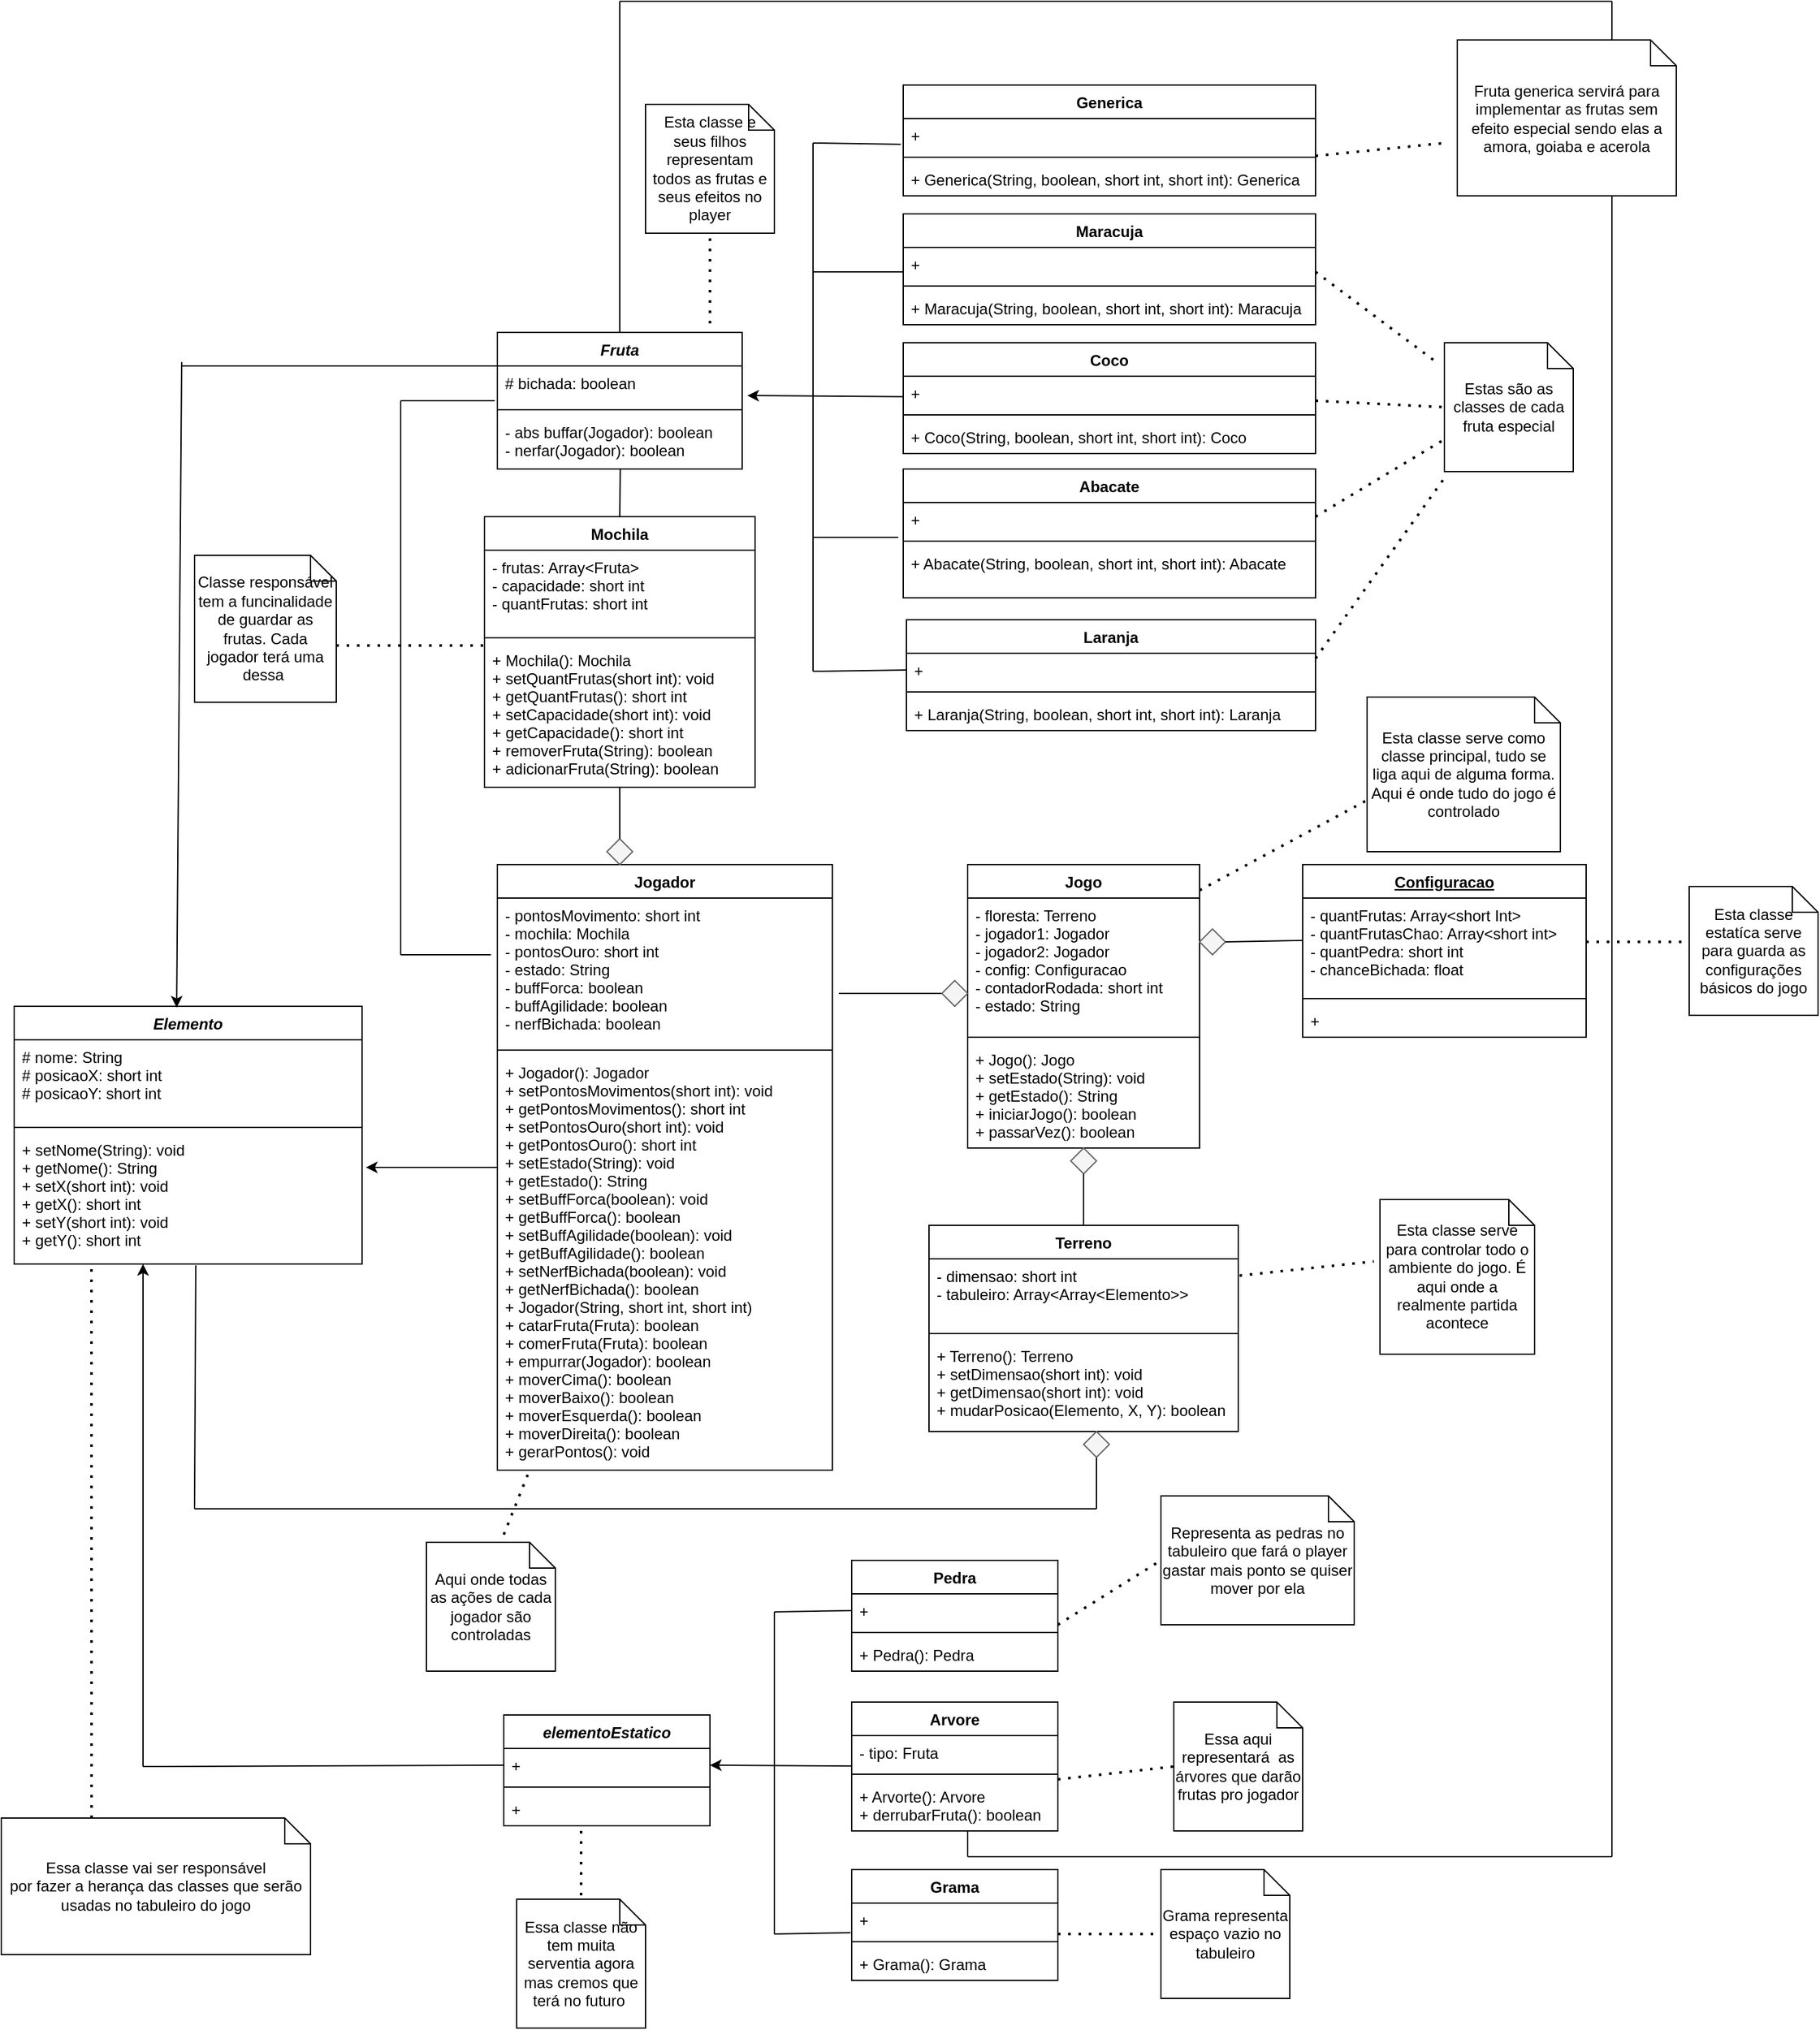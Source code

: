 <mxfile>
    <diagram id="F8j4rF9d0ZWt-DiKnH3v" name="Page-1">
        <mxGraphModel dx="1138" dy="1081" grid="1" gridSize="10" guides="1" tooltips="1" connect="1" arrows="1" fold="1" page="1" pageScale="1" pageWidth="2400" pageHeight="2400" math="0" shadow="0">
            <root>
                <mxCell id="0"/>
                <mxCell id="1" parent="0"/>
                <mxCell id="2" value="Fruta&#10;" style="swimlane;fontStyle=3;align=center;verticalAlign=top;childLayout=stackLayout;horizontal=1;startSize=26;horizontalStack=0;resizeParent=1;resizeParentMax=0;resizeLast=0;collapsible=1;marginBottom=0;" parent="1" vertex="1">
                    <mxGeometry x="395" y="287" width="190" height="106" as="geometry"/>
                </mxCell>
                <mxCell id="3" value="# bichada: boolean" style="text;strokeColor=none;fillColor=none;align=left;verticalAlign=top;spacingLeft=4;spacingRight=4;overflow=hidden;rotatable=0;points=[[0,0.5],[1,0.5]];portConstraint=eastwest;" parent="2" vertex="1">
                    <mxGeometry y="26" width="190" height="30" as="geometry"/>
                </mxCell>
                <mxCell id="4" value="" style="line;strokeWidth=1;fillColor=none;align=left;verticalAlign=middle;spacingTop=-1;spacingLeft=3;spacingRight=3;rotatable=0;labelPosition=right;points=[];portConstraint=eastwest;strokeColor=inherit;" parent="2" vertex="1">
                    <mxGeometry y="56" width="190" height="8" as="geometry"/>
                </mxCell>
                <mxCell id="5" value="- abs buffar(Jogador): boolean&#10;- nerfar(Jogador): boolean" style="text;strokeColor=none;fillColor=none;align=left;verticalAlign=top;spacingLeft=4;spacingRight=4;overflow=hidden;rotatable=0;points=[[0,0.5],[1,0.5]];portConstraint=eastwest;" parent="2" vertex="1">
                    <mxGeometry y="64" width="190" height="42" as="geometry"/>
                </mxCell>
                <mxCell id="6" value="elementoEstatico" style="swimlane;fontStyle=3;align=center;verticalAlign=top;childLayout=stackLayout;horizontal=1;startSize=26;horizontalStack=0;resizeParent=1;resizeParentMax=0;resizeLast=0;collapsible=1;marginBottom=0;" parent="1" vertex="1">
                    <mxGeometry x="400" y="1360" width="160" height="86" as="geometry"/>
                </mxCell>
                <mxCell id="7" value="+ " style="text;strokeColor=none;fillColor=none;align=left;verticalAlign=top;spacingLeft=4;spacingRight=4;overflow=hidden;rotatable=0;points=[[0,0.5],[1,0.5]];portConstraint=eastwest;" parent="6" vertex="1">
                    <mxGeometry y="26" width="160" height="26" as="geometry"/>
                </mxCell>
                <mxCell id="8" value="" style="line;strokeWidth=1;fillColor=none;align=left;verticalAlign=middle;spacingTop=-1;spacingLeft=3;spacingRight=3;rotatable=0;labelPosition=right;points=[];portConstraint=eastwest;strokeColor=inherit;" parent="6" vertex="1">
                    <mxGeometry y="52" width="160" height="8" as="geometry"/>
                </mxCell>
                <mxCell id="9" value="+ " style="text;strokeColor=none;fillColor=none;align=left;verticalAlign=top;spacingLeft=4;spacingRight=4;overflow=hidden;rotatable=0;points=[[0,0.5],[1,0.5]];portConstraint=eastwest;" parent="6" vertex="1">
                    <mxGeometry y="60" width="160" height="26" as="geometry"/>
                </mxCell>
                <mxCell id="105" style="edgeStyle=none;html=1;entryX=1.011;entryY=0.265;entryDx=0;entryDy=0;entryPerimeter=0;" parent="1" source="10" target="92" edge="1">
                    <mxGeometry relative="1" as="geometry"/>
                </mxCell>
                <mxCell id="10" value="Jogador&#10;" style="swimlane;fontStyle=1;align=center;verticalAlign=top;childLayout=stackLayout;horizontal=1;startSize=26;horizontalStack=0;resizeParent=1;resizeParentMax=0;resizeLast=0;collapsible=1;marginBottom=0;" parent="1" vertex="1">
                    <mxGeometry x="395" y="700" width="260" height="470" as="geometry"/>
                </mxCell>
                <mxCell id="11" value="- pontosMovimento: short int&#10;- mochila: Mochila&#10;- pontosOuro: short int&#10;- estado: String&#10;- buffForca: boolean&#10;- buffAgilidade: boolean&#10;- nerfBichada: boolean" style="text;strokeColor=none;fillColor=none;align=left;verticalAlign=top;spacingLeft=4;spacingRight=4;overflow=hidden;rotatable=0;points=[[0,0.5],[1,0.5]];portConstraint=eastwest;" parent="10" vertex="1">
                    <mxGeometry y="26" width="260" height="114" as="geometry"/>
                </mxCell>
                <mxCell id="12" value="" style="line;strokeWidth=1;fillColor=none;align=left;verticalAlign=middle;spacingTop=-1;spacingLeft=3;spacingRight=3;rotatable=0;labelPosition=right;points=[];portConstraint=eastwest;strokeColor=inherit;" parent="10" vertex="1">
                    <mxGeometry y="140" width="260" height="8" as="geometry"/>
                </mxCell>
                <mxCell id="13" value="+ Jogador(): Jogador&#10;+ setPontosMovimentos(short int): void &#10;+ getPontosMovimentos(): short int&#10;+ setPontosOuro(short int): void&#10;+ getPontosOuro(): short int&#10;+ setEstado(String): void&#10;+ getEstado(): String&#10;+ setBuffForca(boolean): void&#10;+ getBuffForca(): boolean&#10;+ setBuffAgilidade(boolean): void&#10;+ getBuffAgilidade(): boolean&#10;+ setNerfBichada(boolean): void&#10;+ getNerfBichada(): boolean&#10;+ Jogador(String, short int, short int)&#10;+ catarFruta(Fruta): boolean&#10;+ comerFruta(Fruta): boolean&#10;+ empurrar(Jogador): boolean&#10;+ moverCima(): boolean&#10;+ moverBaixo(): boolean&#10;+ moverEsquerda(): boolean&#10;+ moverDireita(): boolean&#10;+ gerarPontos(): void&#10;" style="text;strokeColor=none;fillColor=none;align=left;verticalAlign=top;spacingLeft=4;spacingRight=4;overflow=hidden;rotatable=0;points=[[0,0.5],[1,0.5]];portConstraint=eastwest;" parent="10" vertex="1">
                    <mxGeometry y="148" width="260" height="322" as="geometry"/>
                </mxCell>
                <mxCell id="14" value="Jogo" style="swimlane;fontStyle=1;align=center;verticalAlign=top;childLayout=stackLayout;horizontal=1;startSize=26;horizontalStack=0;resizeParent=1;resizeParentMax=0;resizeLast=0;collapsible=1;marginBottom=0;" parent="1" vertex="1">
                    <mxGeometry x="760" y="700" width="180" height="220" as="geometry"/>
                </mxCell>
                <mxCell id="15" value="- floresta: Terreno&#10;- jogador1: Jogador&#10;- jogador2: Jogador&#10;- config: Configuracao&#10;- contadorRodada: short int&#10;- estado: String" style="text;strokeColor=none;fillColor=none;align=left;verticalAlign=top;spacingLeft=4;spacingRight=4;overflow=hidden;rotatable=0;points=[[0,0.5],[1,0.5]];portConstraint=eastwest;" parent="14" vertex="1">
                    <mxGeometry y="26" width="180" height="104" as="geometry"/>
                </mxCell>
                <mxCell id="16" value="" style="line;strokeWidth=1;fillColor=none;align=left;verticalAlign=middle;spacingTop=-1;spacingLeft=3;spacingRight=3;rotatable=0;labelPosition=right;points=[];portConstraint=eastwest;strokeColor=inherit;" parent="14" vertex="1">
                    <mxGeometry y="130" width="180" height="8" as="geometry"/>
                </mxCell>
                <mxCell id="17" value="+ Jogo(): Jogo&#10;+ setEstado(String): void &#10;+ getEstado(): String&#10;+ iniciarJogo(): boolean&#10;+ passarVez(): boolean" style="text;strokeColor=none;fillColor=none;align=left;verticalAlign=top;spacingLeft=4;spacingRight=4;overflow=hidden;rotatable=0;points=[[0,0.5],[1,0.5]];portConstraint=eastwest;" parent="14" vertex="1">
                    <mxGeometry y="138" width="180" height="82" as="geometry"/>
                </mxCell>
                <mxCell id="18" value="Terreno" style="swimlane;fontStyle=1;align=center;verticalAlign=top;childLayout=stackLayout;horizontal=1;startSize=26;horizontalStack=0;resizeParent=1;resizeParentMax=0;resizeLast=0;collapsible=1;marginBottom=0;" parent="1" vertex="1">
                    <mxGeometry x="730" y="980" width="240" height="160" as="geometry"/>
                </mxCell>
                <mxCell id="19" value="- dimensao: short int&#10;- tabuleiro: Array&lt;Array&lt;Elemento&gt;&gt;&#10;&#10;" style="text;strokeColor=none;fillColor=none;align=left;verticalAlign=top;spacingLeft=4;spacingRight=4;overflow=hidden;rotatable=0;points=[[0,0.5],[1,0.5]];portConstraint=eastwest;" parent="18" vertex="1">
                    <mxGeometry y="26" width="240" height="54" as="geometry"/>
                </mxCell>
                <mxCell id="20" value="" style="line;strokeWidth=1;fillColor=none;align=left;verticalAlign=middle;spacingTop=-1;spacingLeft=3;spacingRight=3;rotatable=0;labelPosition=right;points=[];portConstraint=eastwest;strokeColor=inherit;" parent="18" vertex="1">
                    <mxGeometry y="80" width="240" height="8" as="geometry"/>
                </mxCell>
                <mxCell id="21" value="+ Terreno(): Terreno&#10;+ setDimensao(short int): void&#10;+ getDimensao(short int): void&#10;+ mudarPosicao(Elemento, X, Y): boolean" style="text;strokeColor=none;fillColor=none;align=left;verticalAlign=top;spacingLeft=4;spacingRight=4;overflow=hidden;rotatable=0;points=[[0,0.5],[1,0.5]];portConstraint=eastwest;" parent="18" vertex="1">
                    <mxGeometry y="88" width="240" height="72" as="geometry"/>
                </mxCell>
                <mxCell id="28" value="Maracuja" style="swimlane;fontStyle=1;align=center;verticalAlign=top;childLayout=stackLayout;horizontal=1;startSize=26;horizontalStack=0;resizeParent=1;resizeParentMax=0;resizeLast=0;collapsible=1;marginBottom=0;" parent="1" vertex="1">
                    <mxGeometry x="710" y="195" width="320" height="86" as="geometry"/>
                </mxCell>
                <mxCell id="29" value="+ " style="text;strokeColor=none;fillColor=none;align=left;verticalAlign=top;spacingLeft=4;spacingRight=4;overflow=hidden;rotatable=0;points=[[0,0.5],[1,0.5]];portConstraint=eastwest;" parent="28" vertex="1">
                    <mxGeometry y="26" width="320" height="26" as="geometry"/>
                </mxCell>
                <mxCell id="30" value="" style="line;strokeWidth=1;fillColor=none;align=left;verticalAlign=middle;spacingTop=-1;spacingLeft=3;spacingRight=3;rotatable=0;labelPosition=right;points=[];portConstraint=eastwest;strokeColor=inherit;" parent="28" vertex="1">
                    <mxGeometry y="52" width="320" height="8" as="geometry"/>
                </mxCell>
                <mxCell id="31" value="+ Maracuja(String, boolean, short int, short int): Maracuja" style="text;strokeColor=none;fillColor=none;align=left;verticalAlign=top;spacingLeft=4;spacingRight=4;overflow=hidden;rotatable=0;points=[[0,0.5],[1,0.5]];portConstraint=eastwest;" parent="28" vertex="1">
                    <mxGeometry y="60" width="320" height="26" as="geometry"/>
                </mxCell>
                <mxCell id="93" style="edgeStyle=none;html=1;entryX=1.021;entryY=0.767;entryDx=0;entryDy=0;entryPerimeter=0;" parent="1" source="32" target="3" edge="1">
                    <mxGeometry relative="1" as="geometry"/>
                </mxCell>
                <mxCell id="32" value="Coco" style="swimlane;fontStyle=1;align=center;verticalAlign=top;childLayout=stackLayout;horizontal=1;startSize=26;horizontalStack=0;resizeParent=1;resizeParentMax=0;resizeLast=0;collapsible=1;marginBottom=0;" parent="1" vertex="1">
                    <mxGeometry x="710" y="295" width="320" height="86" as="geometry"/>
                </mxCell>
                <mxCell id="33" value="+ " style="text;strokeColor=none;fillColor=none;align=left;verticalAlign=top;spacingLeft=4;spacingRight=4;overflow=hidden;rotatable=0;points=[[0,0.5],[1,0.5]];portConstraint=eastwest;" parent="32" vertex="1">
                    <mxGeometry y="26" width="320" height="26" as="geometry"/>
                </mxCell>
                <mxCell id="34" value="" style="line;strokeWidth=1;fillColor=none;align=left;verticalAlign=middle;spacingTop=-1;spacingLeft=3;spacingRight=3;rotatable=0;labelPosition=right;points=[];portConstraint=eastwest;strokeColor=inherit;" parent="32" vertex="1">
                    <mxGeometry y="52" width="320" height="8" as="geometry"/>
                </mxCell>
                <mxCell id="35" value="+ Coco(String, boolean, short int, short int): Coco" style="text;strokeColor=none;fillColor=none;align=left;verticalAlign=top;spacingLeft=4;spacingRight=4;overflow=hidden;rotatable=0;points=[[0,0.5],[1,0.5]];portConstraint=eastwest;" parent="32" vertex="1">
                    <mxGeometry y="60" width="320" height="26" as="geometry"/>
                </mxCell>
                <mxCell id="36" value="Abacate" style="swimlane;fontStyle=1;align=center;verticalAlign=top;childLayout=stackLayout;horizontal=1;startSize=26;horizontalStack=0;resizeParent=1;resizeParentMax=0;resizeLast=0;collapsible=1;marginBottom=0;" parent="1" vertex="1">
                    <mxGeometry x="710" y="393" width="320" height="100" as="geometry"/>
                </mxCell>
                <mxCell id="37" value="+ " style="text;strokeColor=none;fillColor=none;align=left;verticalAlign=top;spacingLeft=4;spacingRight=4;overflow=hidden;rotatable=0;points=[[0,0.5],[1,0.5]];portConstraint=eastwest;" parent="36" vertex="1">
                    <mxGeometry y="26" width="320" height="26" as="geometry"/>
                </mxCell>
                <mxCell id="38" value="" style="line;strokeWidth=1;fillColor=none;align=left;verticalAlign=middle;spacingTop=-1;spacingLeft=3;spacingRight=3;rotatable=0;labelPosition=right;points=[];portConstraint=eastwest;strokeColor=inherit;" parent="36" vertex="1">
                    <mxGeometry y="52" width="320" height="8" as="geometry"/>
                </mxCell>
                <mxCell id="97" value="+ Abacate(String, boolean, short int, short int): Abacate" style="text;strokeColor=none;fillColor=none;align=left;verticalAlign=top;spacingLeft=4;spacingRight=4;overflow=hidden;rotatable=0;points=[[0,0.5],[1,0.5]];portConstraint=eastwest;" parent="36" vertex="1">
                    <mxGeometry y="60" width="320" height="40" as="geometry"/>
                </mxCell>
                <mxCell id="40" value="Laranja" style="swimlane;fontStyle=1;align=center;verticalAlign=top;childLayout=stackLayout;horizontal=1;startSize=26;horizontalStack=0;resizeParent=1;resizeParentMax=0;resizeLast=0;collapsible=1;marginBottom=0;" parent="1" vertex="1">
                    <mxGeometry x="712.5" y="510" width="317.5" height="86" as="geometry"/>
                </mxCell>
                <mxCell id="41" value="+ " style="text;strokeColor=none;fillColor=none;align=left;verticalAlign=top;spacingLeft=4;spacingRight=4;overflow=hidden;rotatable=0;points=[[0,0.5],[1,0.5]];portConstraint=eastwest;" parent="40" vertex="1">
                    <mxGeometry y="26" width="317.5" height="26" as="geometry"/>
                </mxCell>
                <mxCell id="42" value="" style="line;strokeWidth=1;fillColor=none;align=left;verticalAlign=middle;spacingTop=-1;spacingLeft=3;spacingRight=3;rotatable=0;labelPosition=right;points=[];portConstraint=eastwest;strokeColor=inherit;" parent="40" vertex="1">
                    <mxGeometry y="52" width="317.5" height="8" as="geometry"/>
                </mxCell>
                <mxCell id="43" value="+ Laranja(String, boolean, short int, short int): Laranja" style="text;strokeColor=none;fillColor=none;align=left;verticalAlign=top;spacingLeft=4;spacingRight=4;overflow=hidden;rotatable=0;points=[[0,0.5],[1,0.5]];portConstraint=eastwest;" parent="40" vertex="1">
                    <mxGeometry y="60" width="317.5" height="26" as="geometry"/>
                </mxCell>
                <mxCell id="44" value="Pedra" style="swimlane;fontStyle=1;align=center;verticalAlign=top;childLayout=stackLayout;horizontal=1;startSize=26;horizontalStack=0;resizeParent=1;resizeParentMax=0;resizeLast=0;collapsible=1;marginBottom=0;" parent="1" vertex="1">
                    <mxGeometry x="670" y="1240" width="160" height="86" as="geometry"/>
                </mxCell>
                <mxCell id="45" value="+ " style="text;strokeColor=none;fillColor=none;align=left;verticalAlign=top;spacingLeft=4;spacingRight=4;overflow=hidden;rotatable=0;points=[[0,0.5],[1,0.5]];portConstraint=eastwest;" parent="44" vertex="1">
                    <mxGeometry y="26" width="160" height="26" as="geometry"/>
                </mxCell>
                <mxCell id="46" value="" style="line;strokeWidth=1;fillColor=none;align=left;verticalAlign=middle;spacingTop=-1;spacingLeft=3;spacingRight=3;rotatable=0;labelPosition=right;points=[];portConstraint=eastwest;strokeColor=inherit;" parent="44" vertex="1">
                    <mxGeometry y="52" width="160" height="8" as="geometry"/>
                </mxCell>
                <mxCell id="47" value="+ Pedra(): Pedra" style="text;strokeColor=none;fillColor=none;align=left;verticalAlign=top;spacingLeft=4;spacingRight=4;overflow=hidden;rotatable=0;points=[[0,0.5],[1,0.5]];portConstraint=eastwest;" parent="44" vertex="1">
                    <mxGeometry y="60" width="160" height="26" as="geometry"/>
                </mxCell>
                <mxCell id="48" value="Generica" style="swimlane;fontStyle=1;align=center;verticalAlign=top;childLayout=stackLayout;horizontal=1;startSize=26;horizontalStack=0;resizeParent=1;resizeParentMax=0;resizeLast=0;collapsible=1;marginBottom=0;" parent="1" vertex="1">
                    <mxGeometry x="710" y="95" width="320" height="86" as="geometry"/>
                </mxCell>
                <mxCell id="49" value="+" style="text;strokeColor=none;fillColor=none;align=left;verticalAlign=top;spacingLeft=4;spacingRight=4;overflow=hidden;rotatable=0;points=[[0,0.5],[1,0.5]];portConstraint=eastwest;" parent="48" vertex="1">
                    <mxGeometry y="26" width="320" height="26" as="geometry"/>
                </mxCell>
                <mxCell id="50" value="" style="line;strokeWidth=1;fillColor=none;align=left;verticalAlign=middle;spacingTop=-1;spacingLeft=3;spacingRight=3;rotatable=0;labelPosition=right;points=[];portConstraint=eastwest;strokeColor=inherit;" parent="48" vertex="1">
                    <mxGeometry y="52" width="320" height="8" as="geometry"/>
                </mxCell>
                <mxCell id="51" value="+ Generica(String, boolean, short int, short int): Generica" style="text;strokeColor=none;fillColor=none;align=left;verticalAlign=top;spacingLeft=4;spacingRight=4;overflow=hidden;rotatable=0;points=[[0,0.5],[1,0.5]];portConstraint=eastwest;" parent="48" vertex="1">
                    <mxGeometry y="60" width="320" height="26" as="geometry"/>
                </mxCell>
                <mxCell id="100" style="edgeStyle=none;html=1;entryX=1;entryY=0.5;entryDx=0;entryDy=0;" parent="1" source="52" target="7" edge="1">
                    <mxGeometry relative="1" as="geometry"/>
                </mxCell>
                <mxCell id="52" value="Arvore" style="swimlane;fontStyle=1;align=center;verticalAlign=top;childLayout=stackLayout;horizontal=1;startSize=26;horizontalStack=0;resizeParent=1;resizeParentMax=0;resizeLast=0;collapsible=1;marginBottom=0;" parent="1" vertex="1">
                    <mxGeometry x="670" y="1350" width="160" height="100" as="geometry"/>
                </mxCell>
                <mxCell id="53" value="- tipo: Fruta" style="text;strokeColor=none;fillColor=none;align=left;verticalAlign=top;spacingLeft=4;spacingRight=4;overflow=hidden;rotatable=0;points=[[0,0.5],[1,0.5]];portConstraint=eastwest;" parent="52" vertex="1">
                    <mxGeometry y="26" width="160" height="26" as="geometry"/>
                </mxCell>
                <mxCell id="54" value="" style="line;strokeWidth=1;fillColor=none;align=left;verticalAlign=middle;spacingTop=-1;spacingLeft=3;spacingRight=3;rotatable=0;labelPosition=right;points=[];portConstraint=eastwest;strokeColor=inherit;" parent="52" vertex="1">
                    <mxGeometry y="52" width="160" height="8" as="geometry"/>
                </mxCell>
                <mxCell id="55" value="+ Arvorte(): Arvore&#10;+ derrubarFruta(): boolean" style="text;strokeColor=none;fillColor=none;align=left;verticalAlign=top;spacingLeft=4;spacingRight=4;overflow=hidden;rotatable=0;points=[[0,0.5],[1,0.5]];portConstraint=eastwest;" parent="52" vertex="1">
                    <mxGeometry y="60" width="160" height="40" as="geometry"/>
                </mxCell>
                <mxCell id="56" value="Grama" style="swimlane;fontStyle=1;align=center;verticalAlign=top;childLayout=stackLayout;horizontal=1;startSize=26;horizontalStack=0;resizeParent=1;resizeParentMax=0;resizeLast=0;collapsible=1;marginBottom=0;" parent="1" vertex="1">
                    <mxGeometry x="670" y="1480" width="160" height="86" as="geometry"/>
                </mxCell>
                <mxCell id="57" value="+ " style="text;strokeColor=none;fillColor=none;align=left;verticalAlign=top;spacingLeft=4;spacingRight=4;overflow=hidden;rotatable=0;points=[[0,0.5],[1,0.5]];portConstraint=eastwest;" parent="56" vertex="1">
                    <mxGeometry y="26" width="160" height="26" as="geometry"/>
                </mxCell>
                <mxCell id="58" value="" style="line;strokeWidth=1;fillColor=none;align=left;verticalAlign=middle;spacingTop=-1;spacingLeft=3;spacingRight=3;rotatable=0;labelPosition=right;points=[];portConstraint=eastwest;strokeColor=inherit;" parent="56" vertex="1">
                    <mxGeometry y="52" width="160" height="8" as="geometry"/>
                </mxCell>
                <mxCell id="59" value="+ Grama(): Grama" style="text;strokeColor=none;fillColor=none;align=left;verticalAlign=top;spacingLeft=4;spacingRight=4;overflow=hidden;rotatable=0;points=[[0,0.5],[1,0.5]];portConstraint=eastwest;" parent="56" vertex="1">
                    <mxGeometry y="60" width="160" height="26" as="geometry"/>
                </mxCell>
                <mxCell id="73" value="Mochila" style="swimlane;fontStyle=1;align=center;verticalAlign=top;childLayout=stackLayout;horizontal=1;startSize=26;horizontalStack=0;resizeParent=1;resizeParentMax=0;resizeLast=0;collapsible=1;marginBottom=0;" parent="1" vertex="1">
                    <mxGeometry x="385" y="430" width="210" height="210" as="geometry"/>
                </mxCell>
                <mxCell id="74" value="- frutas: Array&lt;Fruta&gt;&#10;- capacidade: short int&#10;- quantFrutas: short int" style="text;strokeColor=none;fillColor=none;align=left;verticalAlign=top;spacingLeft=4;spacingRight=4;overflow=hidden;rotatable=0;points=[[0,0.5],[1,0.5]];portConstraint=eastwest;" parent="73" vertex="1">
                    <mxGeometry y="26" width="210" height="64" as="geometry"/>
                </mxCell>
                <mxCell id="75" value="" style="line;strokeWidth=1;fillColor=none;align=left;verticalAlign=middle;spacingTop=-1;spacingLeft=3;spacingRight=3;rotatable=0;labelPosition=right;points=[];portConstraint=eastwest;strokeColor=inherit;" parent="73" vertex="1">
                    <mxGeometry y="90" width="210" height="8" as="geometry"/>
                </mxCell>
                <mxCell id="76" value="+ Mochila(): Mochila&#10;+ setQuantFrutas(short int): void&#10;+ getQuantFrutas(): short int &#10;+ setCapacidade(short int): void &#10;+ getCapacidade(): short int&#10;+ removerFruta(String): boolean&#10;+ adicionarFruta(String): boolean" style="text;strokeColor=none;fillColor=none;align=left;verticalAlign=top;spacingLeft=4;spacingRight=4;overflow=hidden;rotatable=0;points=[[0,0.5],[1,0.5]];portConstraint=eastwest;" parent="73" vertex="1">
                    <mxGeometry y="98" width="210" height="112" as="geometry"/>
                </mxCell>
                <mxCell id="89" value="Elemento" style="swimlane;fontStyle=3;align=center;verticalAlign=top;childLayout=stackLayout;horizontal=1;startSize=26;horizontalStack=0;resizeParent=1;resizeParentMax=0;resizeLast=0;collapsible=1;marginBottom=0;" parent="1" vertex="1">
                    <mxGeometry x="20" y="810" width="270" height="200" as="geometry"/>
                </mxCell>
                <mxCell id="90" value="# nome: String&#10;# posicaoX: short int&#10;# posicaoY: short int" style="text;strokeColor=none;fillColor=none;align=left;verticalAlign=top;spacingLeft=4;spacingRight=4;overflow=hidden;rotatable=0;points=[[0,0.5],[1,0.5]];portConstraint=eastwest;" parent="89" vertex="1">
                    <mxGeometry y="26" width="270" height="64" as="geometry"/>
                </mxCell>
                <mxCell id="91" value="" style="line;strokeWidth=1;fillColor=none;align=left;verticalAlign=middle;spacingTop=-1;spacingLeft=3;spacingRight=3;rotatable=0;labelPosition=right;points=[];portConstraint=eastwest;strokeColor=inherit;" parent="89" vertex="1">
                    <mxGeometry y="90" width="270" height="8" as="geometry"/>
                </mxCell>
                <mxCell id="92" value="+ setNome(String): void&#10;+ getNome(): String&#10;+ setX(short int): void &#10;+ getX(): short int&#10;+ setY(short int): void&#10;+ getY(): short int" style="text;strokeColor=none;fillColor=none;align=left;verticalAlign=top;spacingLeft=4;spacingRight=4;overflow=hidden;rotatable=0;points=[[0,0.5],[1,0.5]];portConstraint=eastwest;" parent="89" vertex="1">
                    <mxGeometry y="98" width="270" height="102" as="geometry"/>
                </mxCell>
                <mxCell id="I1VQu6MkneLWbf8TE3fn-92" value="Configuracao" style="swimlane;fontStyle=5;align=center;verticalAlign=top;childLayout=stackLayout;horizontal=1;startSize=26;horizontalStack=0;resizeParent=1;resizeParentMax=0;resizeLast=0;collapsible=1;marginBottom=0;" parent="1" vertex="1">
                    <mxGeometry x="1020" y="700" width="220" height="134" as="geometry"/>
                </mxCell>
                <mxCell id="I1VQu6MkneLWbf8TE3fn-93" value="- quantFrutas: Array&lt;short Int&gt;&#10;- quantFrutasChao: Array&lt;short int&gt;&#10;- quantPedra: short int&#10;- chanceBichada: float" style="text;strokeColor=none;fillColor=none;align=left;verticalAlign=top;spacingLeft=4;spacingRight=4;overflow=hidden;rotatable=0;points=[[0,0.5],[1,0.5]];portConstraint=eastwest;" parent="I1VQu6MkneLWbf8TE3fn-92" vertex="1">
                    <mxGeometry y="26" width="220" height="74" as="geometry"/>
                </mxCell>
                <mxCell id="I1VQu6MkneLWbf8TE3fn-94" value="" style="line;strokeWidth=1;fillColor=none;align=left;verticalAlign=middle;spacingTop=-1;spacingLeft=3;spacingRight=3;rotatable=0;labelPosition=right;points=[];portConstraint=eastwest;strokeColor=inherit;" parent="I1VQu6MkneLWbf8TE3fn-92" vertex="1">
                    <mxGeometry y="100" width="220" height="8" as="geometry"/>
                </mxCell>
                <mxCell id="I1VQu6MkneLWbf8TE3fn-95" value="+" style="text;strokeColor=none;fillColor=none;align=left;verticalAlign=top;spacingLeft=4;spacingRight=4;overflow=hidden;rotatable=0;points=[[0,0.5],[1,0.5]];portConstraint=eastwest;" parent="I1VQu6MkneLWbf8TE3fn-92" vertex="1">
                    <mxGeometry y="108" width="220" height="26" as="geometry"/>
                </mxCell>
                <mxCell id="94" value="" style="endArrow=none;html=1;" parent="1" edge="1">
                    <mxGeometry width="50" height="50" relative="1" as="geometry">
                        <mxPoint x="640" y="550" as="sourcePoint"/>
                        <mxPoint x="640" y="140" as="targetPoint"/>
                    </mxGeometry>
                </mxCell>
                <mxCell id="95" value="" style="endArrow=none;html=1;entryX=0;entryY=0.5;entryDx=0;entryDy=0;" parent="1" target="41" edge="1">
                    <mxGeometry width="50" height="50" relative="1" as="geometry">
                        <mxPoint x="640" y="550" as="sourcePoint"/>
                        <mxPoint x="720" y="600" as="targetPoint"/>
                    </mxGeometry>
                </mxCell>
                <mxCell id="96" value="" style="endArrow=none;html=1;entryX=-0.012;entryY=1.038;entryDx=0;entryDy=0;entryPerimeter=0;" parent="1" target="37" edge="1">
                    <mxGeometry width="50" height="50" relative="1" as="geometry">
                        <mxPoint x="640" y="446" as="sourcePoint"/>
                        <mxPoint x="690" y="396" as="targetPoint"/>
                    </mxGeometry>
                </mxCell>
                <mxCell id="98" value="" style="endArrow=none;html=1;" parent="1" edge="1">
                    <mxGeometry width="50" height="50" relative="1" as="geometry">
                        <mxPoint x="640" y="240" as="sourcePoint"/>
                        <mxPoint x="710" y="240" as="targetPoint"/>
                    </mxGeometry>
                </mxCell>
                <mxCell id="99" value="" style="endArrow=none;html=1;entryX=-0.006;entryY=0.769;entryDx=0;entryDy=0;entryPerimeter=0;" parent="1" target="49" edge="1">
                    <mxGeometry width="50" height="50" relative="1" as="geometry">
                        <mxPoint x="640" y="140" as="sourcePoint"/>
                        <mxPoint x="700" y="140" as="targetPoint"/>
                    </mxGeometry>
                </mxCell>
                <mxCell id="101" value="" style="endArrow=none;html=1;" parent="1" edge="1">
                    <mxGeometry width="50" height="50" relative="1" as="geometry">
                        <mxPoint x="610" y="1530" as="sourcePoint"/>
                        <mxPoint x="610" y="1280" as="targetPoint"/>
                    </mxGeometry>
                </mxCell>
                <mxCell id="102" value="" style="endArrow=none;html=1;entryX=-0.006;entryY=0.885;entryDx=0;entryDy=0;entryPerimeter=0;" parent="1" target="57" edge="1">
                    <mxGeometry width="50" height="50" relative="1" as="geometry">
                        <mxPoint x="610" y="1530" as="sourcePoint"/>
                        <mxPoint x="660" y="1480" as="targetPoint"/>
                    </mxGeometry>
                </mxCell>
                <mxCell id="104" value="" style="endArrow=none;html=1;entryX=0;entryY=0.5;entryDx=0;entryDy=0;" parent="1" target="45" edge="1">
                    <mxGeometry width="50" height="50" relative="1" as="geometry">
                        <mxPoint x="610" y="1280" as="sourcePoint"/>
                        <mxPoint x="660" y="1230" as="targetPoint"/>
                    </mxGeometry>
                </mxCell>
                <mxCell id="110" value="" style="endArrow=none;html=1;entryX=0.502;entryY=1.01;entryDx=0;entryDy=0;entryPerimeter=0;" parent="1" target="5" edge="1">
                    <mxGeometry width="50" height="50" relative="1" as="geometry">
                        <mxPoint x="490" y="430" as="sourcePoint"/>
                        <mxPoint x="540" y="400" as="targetPoint"/>
                    </mxGeometry>
                </mxCell>
                <mxCell id="111" value="" style="rhombus;whiteSpace=wrap;html=1;fillColor=#f5f5f5;fontColor=#333333;strokeColor=#666666;" parent="1" vertex="1">
                    <mxGeometry x="480" y="680" width="20" height="20" as="geometry"/>
                </mxCell>
                <mxCell id="112" value="" style="endArrow=none;html=1;" parent="1" edge="1">
                    <mxGeometry width="50" height="50" relative="1" as="geometry">
                        <mxPoint x="490" y="680" as="sourcePoint"/>
                        <mxPoint x="490" y="640" as="targetPoint"/>
                        <Array as="points"/>
                    </mxGeometry>
                </mxCell>
                <mxCell id="116" value="" style="rhombus;whiteSpace=wrap;html=1;fillColor=#f5f5f5;fontColor=#333333;strokeColor=#666666;" parent="1" vertex="1">
                    <mxGeometry x="940" y="750" width="20" height="20" as="geometry"/>
                </mxCell>
                <mxCell id="117" value="" style="endArrow=none;html=1;entryX=0;entryY=0.444;entryDx=0;entryDy=0;entryPerimeter=0;" parent="1" target="I1VQu6MkneLWbf8TE3fn-93" edge="1">
                    <mxGeometry width="50" height="50" relative="1" as="geometry">
                        <mxPoint x="960" y="760" as="sourcePoint"/>
                        <mxPoint x="1010" y="710" as="targetPoint"/>
                    </mxGeometry>
                </mxCell>
                <mxCell id="120" value="" style="rhombus;whiteSpace=wrap;html=1;fillColor=#f5f5f5;fontColor=#333333;strokeColor=#666666;" parent="1" vertex="1">
                    <mxGeometry x="840" y="920" width="20" height="20" as="geometry"/>
                </mxCell>
                <mxCell id="121" value="" style="endArrow=none;html=1;exitX=0.5;exitY=0;exitDx=0;exitDy=0;" parent="1" source="18" edge="1">
                    <mxGeometry width="50" height="50" relative="1" as="geometry">
                        <mxPoint x="800" y="990" as="sourcePoint"/>
                        <mxPoint x="850" y="940" as="targetPoint"/>
                    </mxGeometry>
                </mxCell>
                <mxCell id="124" value="" style="endArrow=none;html=1;entryX=0;entryY=0.5;entryDx=0;entryDy=0;" parent="1" target="125" edge="1">
                    <mxGeometry width="50" height="50" relative="1" as="geometry">
                        <mxPoint x="660" y="800" as="sourcePoint"/>
                        <mxPoint x="720" y="800" as="targetPoint"/>
                    </mxGeometry>
                </mxCell>
                <mxCell id="125" value="" style="rhombus;whiteSpace=wrap;html=1;fillColor=#f5f5f5;fontColor=#333333;strokeColor=#666666;" parent="1" vertex="1">
                    <mxGeometry x="740" y="790" width="20" height="20" as="geometry"/>
                </mxCell>
                <mxCell id="126" value="" style="endArrow=none;html=1;" parent="1" edge="1">
                    <mxGeometry width="50" height="50" relative="1" as="geometry">
                        <mxPoint x="760" y="1470" as="sourcePoint"/>
                        <mxPoint x="760" y="1450" as="targetPoint"/>
                    </mxGeometry>
                </mxCell>
                <mxCell id="128" value="" style="endArrow=none;html=1;" parent="1" edge="1">
                    <mxGeometry width="50" height="50" relative="1" as="geometry">
                        <mxPoint x="1260" y="1470" as="sourcePoint"/>
                        <mxPoint x="1260" y="30" as="targetPoint"/>
                    </mxGeometry>
                </mxCell>
                <mxCell id="130" value="" style="endArrow=none;html=1;" parent="1" edge="1">
                    <mxGeometry width="50" height="50" relative="1" as="geometry">
                        <mxPoint x="860" y="1200" as="sourcePoint"/>
                        <mxPoint x="860" y="1160" as="targetPoint"/>
                    </mxGeometry>
                </mxCell>
                <mxCell id="131" value="" style="endArrow=none;html=1;" parent="1" edge="1">
                    <mxGeometry width="50" height="50" relative="1" as="geometry">
                        <mxPoint x="160" y="1200" as="sourcePoint"/>
                        <mxPoint x="860" y="1200" as="targetPoint"/>
                    </mxGeometry>
                </mxCell>
                <mxCell id="132" value="" style="endArrow=none;html=1;entryX=0.522;entryY=1.01;entryDx=0;entryDy=0;entryPerimeter=0;" parent="1" target="92" edge="1">
                    <mxGeometry width="50" height="50" relative="1" as="geometry">
                        <mxPoint x="160" y="1200" as="sourcePoint"/>
                        <mxPoint x="170" y="1060" as="targetPoint"/>
                    </mxGeometry>
                </mxCell>
                <mxCell id="133" value="" style="rhombus;whiteSpace=wrap;html=1;fillColor=#f5f5f5;fontColor=#333333;strokeColor=#666666;" parent="1" vertex="1">
                    <mxGeometry x="850" y="1140" width="20" height="20" as="geometry"/>
                </mxCell>
                <mxCell id="142" value="" style="endArrow=classic;html=1;" parent="1" edge="1">
                    <mxGeometry width="50" height="50" relative="1" as="geometry">
                        <mxPoint x="120" y="1400" as="sourcePoint"/>
                        <mxPoint x="120" y="1010" as="targetPoint"/>
                    </mxGeometry>
                </mxCell>
                <mxCell id="143" value="" style="endArrow=none;html=1;entryX=0;entryY=0.5;entryDx=0;entryDy=0;" parent="1" target="7" edge="1">
                    <mxGeometry width="50" height="50" relative="1" as="geometry">
                        <mxPoint x="120" y="1400" as="sourcePoint"/>
                        <mxPoint x="170" y="1350" as="targetPoint"/>
                    </mxGeometry>
                </mxCell>
                <mxCell id="127" value="" style="endArrow=none;html=1;" parent="1" edge="1">
                    <mxGeometry width="50" height="50" relative="1" as="geometry">
                        <mxPoint x="760" y="1470" as="sourcePoint"/>
                        <mxPoint x="1260" y="1470" as="targetPoint"/>
                    </mxGeometry>
                </mxCell>
                <mxCell id="144" value="" style="endArrow=none;html=1;" parent="1" edge="1">
                    <mxGeometry width="50" height="50" relative="1" as="geometry">
                        <mxPoint x="490" y="30" as="sourcePoint"/>
                        <mxPoint x="1260" y="30" as="targetPoint"/>
                    </mxGeometry>
                </mxCell>
                <mxCell id="145" value="" style="endArrow=none;html=1;exitX=0.5;exitY=0;exitDx=0;exitDy=0;" parent="1" source="2" edge="1">
                    <mxGeometry width="50" height="50" relative="1" as="geometry">
                        <mxPoint x="440" y="80" as="sourcePoint"/>
                        <mxPoint x="490" y="30" as="targetPoint"/>
                    </mxGeometry>
                </mxCell>
                <mxCell id="146" value="" style="endArrow=none;html=1;" parent="1" edge="1">
                    <mxGeometry width="50" height="50" relative="1" as="geometry">
                        <mxPoint x="320" y="770" as="sourcePoint"/>
                        <mxPoint x="390" y="770" as="targetPoint"/>
                    </mxGeometry>
                </mxCell>
                <mxCell id="147" value="" style="endArrow=none;html=1;" parent="1" edge="1">
                    <mxGeometry width="50" height="50" relative="1" as="geometry">
                        <mxPoint x="320" y="770" as="sourcePoint"/>
                        <mxPoint x="320" y="340" as="targetPoint"/>
                    </mxGeometry>
                </mxCell>
                <mxCell id="148" value="" style="endArrow=none;html=1;entryX=-0.011;entryY=0.9;entryDx=0;entryDy=0;entryPerimeter=0;" parent="1" edge="1" target="3">
                    <mxGeometry width="50" height="50" relative="1" as="geometry">
                        <mxPoint x="320" y="340" as="sourcePoint"/>
                        <mxPoint x="390" y="340" as="targetPoint"/>
                    </mxGeometry>
                </mxCell>
                <mxCell id="149" value="" style="endArrow=none;html=1;" parent="1" edge="1">
                    <mxGeometry width="50" height="50" relative="1" as="geometry">
                        <mxPoint x="150" y="313" as="sourcePoint"/>
                        <mxPoint x="395" y="313" as="targetPoint"/>
                    </mxGeometry>
                </mxCell>
                <mxCell id="150" value="" style="endArrow=classic;html=1;entryX=0.467;entryY=0.005;entryDx=0;entryDy=0;entryPerimeter=0;" parent="1" target="89" edge="1">
                    <mxGeometry width="50" height="50" relative="1" as="geometry">
                        <mxPoint x="150" y="310" as="sourcePoint"/>
                        <mxPoint x="200" y="260" as="targetPoint"/>
                    </mxGeometry>
                </mxCell>
                <mxCell id="156" value="Essa classe vai ser responsável&lt;br&gt;por fazer a herança das classes que serão usadas no tabuleiro do jogo" style="shape=note;size=20;whiteSpace=wrap;html=1;" vertex="1" parent="1">
                    <mxGeometry x="10" y="1440" width="240" height="106" as="geometry"/>
                </mxCell>
                <mxCell id="159" value="Esta classe e seus filhos representam todos as frutas e seus efeitos no player" style="shape=note;size=20;whiteSpace=wrap;html=1;" vertex="1" parent="1">
                    <mxGeometry x="510" y="110" width="100" height="100" as="geometry"/>
                </mxCell>
                <mxCell id="160" value="Esta classe serve para controlar todo o ambiente do jogo. É aqui onde a realmente partida acontece" style="shape=note;size=20;whiteSpace=wrap;html=1;" vertex="1" parent="1">
                    <mxGeometry x="1080" y="960" width="120" height="120" as="geometry"/>
                </mxCell>
                <mxCell id="161" value="Essa classe não tem muita serventia agora mas cremos que terá no futuro&amp;nbsp;" style="shape=note;size=20;whiteSpace=wrap;html=1;" vertex="1" parent="1">
                    <mxGeometry x="410" y="1503" width="100" height="100" as="geometry"/>
                </mxCell>
                <mxCell id="163" value="Representa as pedras no tabuleiro que fará o player gastar mais ponto se quiser mover por ela" style="shape=note;size=20;whiteSpace=wrap;html=1;" vertex="1" parent="1">
                    <mxGeometry x="910" y="1190" width="150" height="100" as="geometry"/>
                </mxCell>
                <mxCell id="165" value="Essa aqui representará&amp;nbsp; as árvores que darão frutas pro jogador" style="shape=note;size=20;whiteSpace=wrap;html=1;" vertex="1" parent="1">
                    <mxGeometry x="920" y="1350" width="100" height="100" as="geometry"/>
                </mxCell>
                <mxCell id="166" value="" style="endArrow=none;dashed=1;html=1;dashPattern=1 3;strokeWidth=2;entryX=0;entryY=0.5;entryDx=0;entryDy=0;entryPerimeter=0;" edge="1" parent="1" target="163">
                    <mxGeometry width="50" height="50" relative="1" as="geometry">
                        <mxPoint x="830" y="1290" as="sourcePoint"/>
                        <mxPoint x="880" y="1240" as="targetPoint"/>
                    </mxGeometry>
                </mxCell>
                <mxCell id="167" value="" style="endArrow=none;dashed=1;html=1;dashPattern=1 3;strokeWidth=2;entryX=0;entryY=0.5;entryDx=0;entryDy=0;entryPerimeter=0;" edge="1" parent="1" target="165">
                    <mxGeometry width="50" height="50" relative="1" as="geometry">
                        <mxPoint x="830" y="1410" as="sourcePoint"/>
                        <mxPoint x="880" y="1360" as="targetPoint"/>
                    </mxGeometry>
                </mxCell>
                <mxCell id="168" value="" style="endArrow=none;dashed=1;html=1;dashPattern=1 3;strokeWidth=2;exitX=0.292;exitY=0;exitDx=0;exitDy=0;exitPerimeter=0;" edge="1" parent="1" source="156">
                    <mxGeometry width="50" height="50" relative="1" as="geometry">
                        <mxPoint x="30" y="1060" as="sourcePoint"/>
                        <mxPoint x="80" y="1010" as="targetPoint"/>
                    </mxGeometry>
                </mxCell>
                <mxCell id="169" value="" style="endArrow=none;dashed=1;html=1;dashPattern=1 3;strokeWidth=2;" edge="1" parent="1">
                    <mxGeometry width="50" height="50" relative="1" as="geometry">
                        <mxPoint x="460" y="1500" as="sourcePoint"/>
                        <mxPoint x="460" y="1450" as="targetPoint"/>
                    </mxGeometry>
                </mxCell>
                <mxCell id="170" value="" style="endArrow=none;dashed=1;html=1;dashPattern=1 3;strokeWidth=2;entryX=-0.04;entryY=0.4;entryDx=0;entryDy=0;entryPerimeter=0;exitX=1.004;exitY=0.241;exitDx=0;exitDy=0;exitPerimeter=0;" edge="1" parent="1" source="19" target="160">
                    <mxGeometry width="50" height="50" relative="1" as="geometry">
                        <mxPoint x="940" y="910" as="sourcePoint"/>
                        <mxPoint x="990" y="860" as="targetPoint"/>
                    </mxGeometry>
                </mxCell>
                <mxCell id="171" value="" style="endArrow=none;dashed=1;html=1;dashPattern=1 3;strokeWidth=2;" edge="1" parent="1">
                    <mxGeometry width="50" height="50" relative="1" as="geometry">
                        <mxPoint x="830" y="1530" as="sourcePoint"/>
                        <mxPoint x="910" y="1530" as="targetPoint"/>
                    </mxGeometry>
                </mxCell>
                <mxCell id="172" value="Grama representa espaço vazio no tabuleiro" style="shape=note;size=20;whiteSpace=wrap;html=1;" vertex="1" parent="1">
                    <mxGeometry x="910" y="1480" width="100" height="100" as="geometry"/>
                </mxCell>
                <mxCell id="176" value="" style="endArrow=none;dashed=1;html=1;dashPattern=1 3;strokeWidth=2;" edge="1" parent="1">
                    <mxGeometry width="50" height="50" relative="1" as="geometry">
                        <mxPoint x="1240" y="760" as="sourcePoint"/>
                        <mxPoint x="1320" y="760" as="targetPoint"/>
                    </mxGeometry>
                </mxCell>
                <mxCell id="177" value="Esta classe estatíca serve para guarda as configurações básicos do jogo" style="shape=note;size=20;whiteSpace=wrap;html=1;" vertex="1" parent="1">
                    <mxGeometry x="1320" y="717" width="100" height="100" as="geometry"/>
                </mxCell>
                <mxCell id="178" value="" style="endArrow=none;dashed=1;html=1;dashPattern=1 3;strokeWidth=2;" edge="1" parent="1">
                    <mxGeometry width="50" height="50" relative="1" as="geometry">
                        <mxPoint x="940" y="720" as="sourcePoint"/>
                        <mxPoint x="1070" y="650" as="targetPoint"/>
                    </mxGeometry>
                </mxCell>
                <mxCell id="179" value="Esta classe serve como classe principal, tudo se liga aqui de alguma forma. Aqui é onde tudo do jogo é controlado" style="shape=note;size=20;whiteSpace=wrap;html=1;" vertex="1" parent="1">
                    <mxGeometry x="1070" y="570" width="150" height="120" as="geometry"/>
                </mxCell>
                <mxCell id="180" value="" style="endArrow=none;dashed=1;html=1;dashPattern=1 3;strokeWidth=2;" edge="1" parent="1">
                    <mxGeometry width="50" height="50" relative="1" as="geometry">
                        <mxPoint x="270" y="530" as="sourcePoint"/>
                        <mxPoint x="390" y="530" as="targetPoint"/>
                    </mxGeometry>
                </mxCell>
                <mxCell id="181" value="Classe responsável tem a funcinalidade de guardar as frutas. Cada jogador terá uma dessa&amp;nbsp;" style="shape=note;size=20;whiteSpace=wrap;html=1;" vertex="1" parent="1">
                    <mxGeometry x="160" y="460" width="110" height="114" as="geometry"/>
                </mxCell>
                <mxCell id="182" value="" style="endArrow=none;dashed=1;html=1;dashPattern=1 3;strokeWidth=2;" edge="1" parent="1">
                    <mxGeometry width="50" height="50" relative="1" as="geometry">
                        <mxPoint x="400" y="1220" as="sourcePoint"/>
                        <mxPoint x="420" y="1170" as="targetPoint"/>
                    </mxGeometry>
                </mxCell>
                <mxCell id="183" value="Aqui onde todas as ações de cada jogador são controladas" style="shape=note;size=20;whiteSpace=wrap;html=1;" vertex="1" parent="1">
                    <mxGeometry x="340" y="1226" width="100" height="100" as="geometry"/>
                </mxCell>
                <mxCell id="185" value="" style="endArrow=none;dashed=1;html=1;dashPattern=1 3;strokeWidth=2;entryX=0.5;entryY=1;entryDx=0;entryDy=0;entryPerimeter=0;" edge="1" parent="1" target="159">
                    <mxGeometry width="50" height="50" relative="1" as="geometry">
                        <mxPoint x="560" y="280" as="sourcePoint"/>
                        <mxPoint x="610" y="240" as="targetPoint"/>
                    </mxGeometry>
                </mxCell>
                <mxCell id="186" value="" style="endArrow=none;dashed=1;html=1;dashPattern=1 3;strokeWidth=2;" edge="1" parent="1">
                    <mxGeometry width="50" height="50" relative="1" as="geometry">
                        <mxPoint x="1030" y="540" as="sourcePoint"/>
                        <mxPoint x="1130" y="400" as="targetPoint"/>
                    </mxGeometry>
                </mxCell>
                <mxCell id="187" value="Estas são as classes de cada fruta especial" style="shape=note;size=20;whiteSpace=wrap;html=1;" vertex="1" parent="1">
                    <mxGeometry x="1130" y="295" width="100" height="100" as="geometry"/>
                </mxCell>
                <mxCell id="188" value="" style="endArrow=none;dashed=1;html=1;dashPattern=1 3;strokeWidth=2;entryX=0;entryY=0.75;entryDx=0;entryDy=0;entryPerimeter=0;" edge="1" parent="1" target="187">
                    <mxGeometry width="50" height="50" relative="1" as="geometry">
                        <mxPoint x="1030" y="430" as="sourcePoint"/>
                        <mxPoint x="1080" y="380" as="targetPoint"/>
                    </mxGeometry>
                </mxCell>
                <mxCell id="189" value="" style="endArrow=none;dashed=1;html=1;dashPattern=1 3;strokeWidth=2;entryX=0;entryY=0.5;entryDx=0;entryDy=0;entryPerimeter=0;" edge="1" parent="1" target="187">
                    <mxGeometry width="50" height="50" relative="1" as="geometry">
                        <mxPoint x="1030" y="340" as="sourcePoint"/>
                        <mxPoint x="1080" y="290" as="targetPoint"/>
                    </mxGeometry>
                </mxCell>
                <mxCell id="190" value="" style="endArrow=none;dashed=1;html=1;dashPattern=1 3;strokeWidth=2;entryX=-0.05;entryY=0.16;entryDx=0;entryDy=0;entryPerimeter=0;" edge="1" parent="1" target="187">
                    <mxGeometry width="50" height="50" relative="1" as="geometry">
                        <mxPoint x="1030" y="240" as="sourcePoint"/>
                        <mxPoint x="1080" y="190" as="targetPoint"/>
                    </mxGeometry>
                </mxCell>
                <mxCell id="191" value="Fruta generica servirá para implementar as frutas sem efeito especial sendo elas a amora, goiaba e acerola" style="shape=note;size=20;whiteSpace=wrap;html=1;" vertex="1" parent="1">
                    <mxGeometry x="1140" y="60" width="170" height="121" as="geometry"/>
                </mxCell>
                <mxCell id="192" value="" style="endArrow=none;dashed=1;html=1;dashPattern=1 3;strokeWidth=2;" edge="1" parent="1">
                    <mxGeometry width="50" height="50" relative="1" as="geometry">
                        <mxPoint x="1030" y="150" as="sourcePoint"/>
                        <mxPoint x="1130" y="140" as="targetPoint"/>
                    </mxGeometry>
                </mxCell>
            </root>
        </mxGraphModel>
    </diagram>
</mxfile>